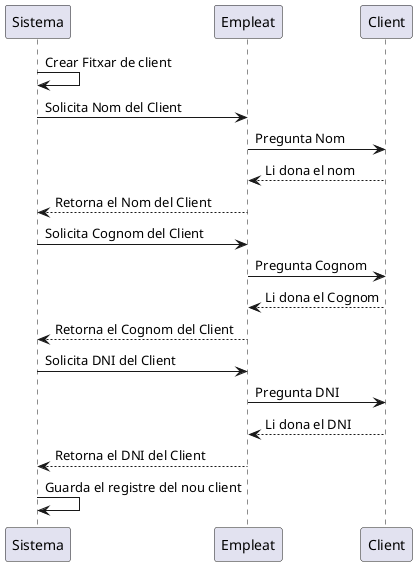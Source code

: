 @startuml

participant Sistema
participant Empleat
participant Client 

Sistema->Sistema: Crear Fitxar de client
Sistema -> Empleat: Solicita Nom del Client
Empleat -> Client: Pregunta Nom
Client --> Empleat: Li dona el nom
Empleat --> Sistema: Retorna el Nom del Client
Sistema -> Empleat: Solicita Cognom del Client
Empleat -> Client: Pregunta Cognom
Client --> Empleat: Li dona el Cognom
Empleat --> Sistema: Retorna el Cognom del Client
Sistema -> Empleat: Solicita DNI del Client
Empleat -> Client: Pregunta DNI
Client --> Empleat: Li dona el DNI
Empleat --> Sistema: Retorna el DNI del Client
Sistema->Sistema: Guarda el registre del nou client

@enduml